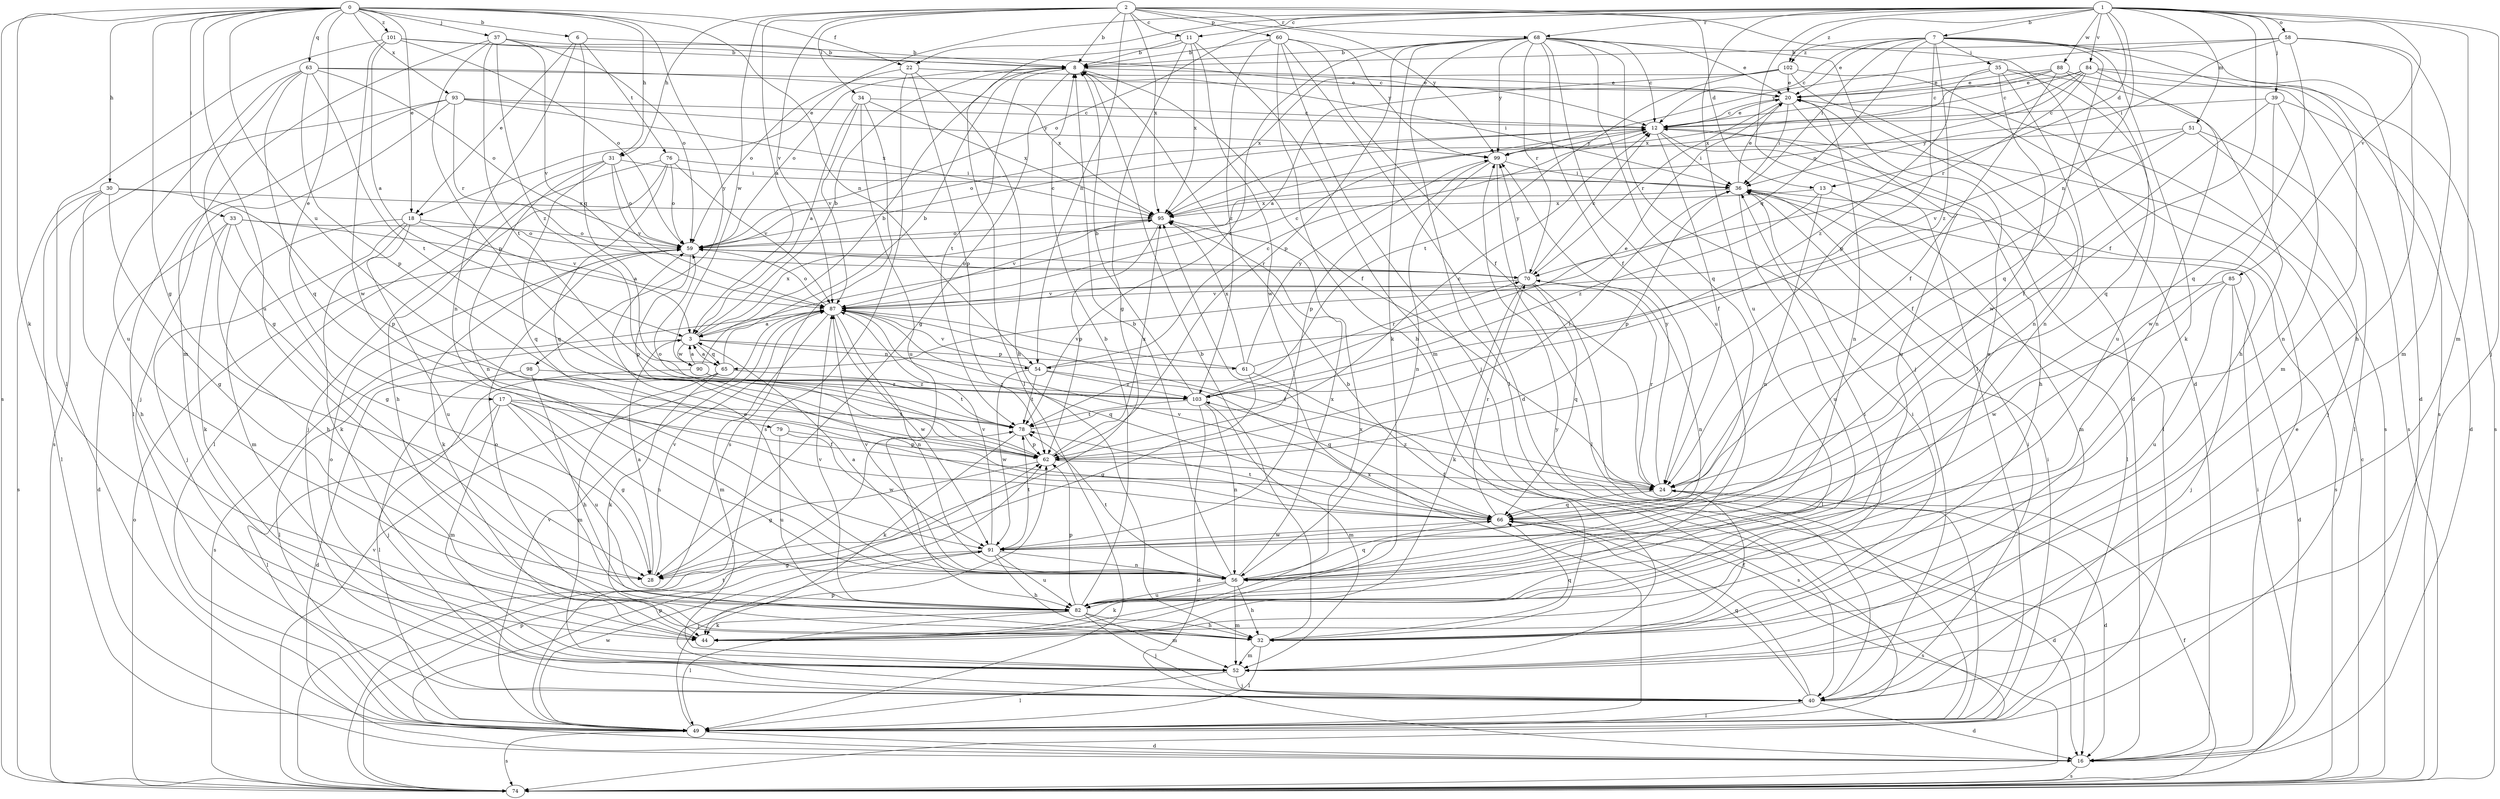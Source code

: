 strict digraph  {
0;
1;
2;
3;
6;
7;
8;
11;
12;
13;
16;
17;
18;
20;
22;
24;
28;
30;
31;
32;
33;
34;
35;
36;
37;
39;
40;
44;
49;
51;
52;
54;
56;
58;
59;
60;
61;
62;
63;
65;
66;
68;
70;
74;
76;
78;
79;
82;
84;
85;
87;
88;
90;
91;
93;
95;
98;
99;
101;
102;
103;
0 -> 6  [label=b];
0 -> 17  [label=e];
0 -> 18  [label=e];
0 -> 22  [label=f];
0 -> 28  [label=g];
0 -> 30  [label=h];
0 -> 31  [label=h];
0 -> 33  [label=i];
0 -> 37  [label=j];
0 -> 44  [label=k];
0 -> 54  [label=n];
0 -> 63  [label=q];
0 -> 74  [label=s];
0 -> 79  [label=u];
0 -> 82  [label=u];
0 -> 93  [label=x];
0 -> 98  [label=y];
0 -> 101  [label=z];
1 -> 7  [label=b];
1 -> 11  [label=c];
1 -> 13  [label=d];
1 -> 18  [label=e];
1 -> 22  [label=f];
1 -> 24  [label=f];
1 -> 39  [label=j];
1 -> 40  [label=j];
1 -> 49  [label=l];
1 -> 51  [label=m];
1 -> 52  [label=m];
1 -> 54  [label=n];
1 -> 58  [label=o];
1 -> 59  [label=o];
1 -> 68  [label=r];
1 -> 82  [label=u];
1 -> 84  [label=v];
1 -> 85  [label=v];
1 -> 88  [label=w];
1 -> 102  [label=z];
2 -> 3  [label=a];
2 -> 8  [label=b];
2 -> 11  [label=c];
2 -> 13  [label=d];
2 -> 16  [label=d];
2 -> 31  [label=h];
2 -> 34  [label=i];
2 -> 54  [label=n];
2 -> 60  [label=p];
2 -> 68  [label=r];
2 -> 87  [label=v];
2 -> 90  [label=w];
2 -> 95  [label=x];
2 -> 99  [label=y];
3 -> 8  [label=b];
3 -> 49  [label=l];
3 -> 54  [label=n];
3 -> 61  [label=p];
3 -> 65  [label=q];
3 -> 90  [label=w];
3 -> 95  [label=x];
6 -> 8  [label=b];
6 -> 18  [label=e];
6 -> 56  [label=n];
6 -> 65  [label=q];
6 -> 76  [label=t];
7 -> 12  [label=c];
7 -> 16  [label=d];
7 -> 20  [label=e];
7 -> 35  [label=i];
7 -> 36  [label=i];
7 -> 44  [label=k];
7 -> 62  [label=p];
7 -> 65  [label=q];
7 -> 66  [label=q];
7 -> 74  [label=s];
7 -> 102  [label=z];
7 -> 103  [label=z];
8 -> 20  [label=e];
8 -> 24  [label=f];
8 -> 28  [label=g];
8 -> 36  [label=i];
8 -> 59  [label=o];
8 -> 78  [label=t];
11 -> 8  [label=b];
11 -> 28  [label=g];
11 -> 49  [label=l];
11 -> 52  [label=m];
11 -> 91  [label=w];
11 -> 95  [label=x];
12 -> 20  [label=e];
12 -> 24  [label=f];
12 -> 32  [label=h];
12 -> 36  [label=i];
12 -> 49  [label=l];
12 -> 59  [label=o];
12 -> 99  [label=y];
13 -> 52  [label=m];
13 -> 56  [label=n];
13 -> 95  [label=x];
13 -> 103  [label=z];
16 -> 20  [label=e];
16 -> 62  [label=p];
16 -> 74  [label=s];
17 -> 24  [label=f];
17 -> 28  [label=g];
17 -> 49  [label=l];
17 -> 52  [label=m];
17 -> 56  [label=n];
17 -> 78  [label=t];
17 -> 82  [label=u];
18 -> 3  [label=a];
18 -> 40  [label=j];
18 -> 44  [label=k];
18 -> 52  [label=m];
18 -> 59  [label=o];
18 -> 82  [label=u];
20 -> 12  [label=c];
20 -> 36  [label=i];
20 -> 56  [label=n];
20 -> 70  [label=r];
20 -> 82  [label=u];
22 -> 20  [label=e];
22 -> 32  [label=h];
22 -> 59  [label=o];
22 -> 62  [label=p];
22 -> 74  [label=s];
24 -> 16  [label=d];
24 -> 66  [label=q];
24 -> 70  [label=r];
24 -> 99  [label=y];
24 -> 103  [label=z];
28 -> 3  [label=a];
28 -> 87  [label=v];
30 -> 28  [label=g];
30 -> 32  [label=h];
30 -> 49  [label=l];
30 -> 62  [label=p];
30 -> 74  [label=s];
30 -> 95  [label=x];
31 -> 36  [label=i];
31 -> 49  [label=l];
31 -> 56  [label=n];
31 -> 59  [label=o];
31 -> 66  [label=q];
31 -> 87  [label=v];
32 -> 8  [label=b];
32 -> 24  [label=f];
32 -> 36  [label=i];
32 -> 49  [label=l];
32 -> 52  [label=m];
32 -> 66  [label=q];
33 -> 16  [label=d];
33 -> 28  [label=g];
33 -> 32  [label=h];
33 -> 44  [label=k];
33 -> 59  [label=o];
33 -> 87  [label=v];
34 -> 3  [label=a];
34 -> 12  [label=c];
34 -> 74  [label=s];
34 -> 82  [label=u];
34 -> 87  [label=v];
34 -> 95  [label=x];
35 -> 20  [label=e];
35 -> 32  [label=h];
35 -> 56  [label=n];
35 -> 82  [label=u];
35 -> 91  [label=w];
35 -> 103  [label=z];
36 -> 20  [label=e];
36 -> 49  [label=l];
36 -> 62  [label=p];
36 -> 74  [label=s];
36 -> 82  [label=u];
36 -> 95  [label=x];
37 -> 8  [label=b];
37 -> 52  [label=m];
37 -> 59  [label=o];
37 -> 62  [label=p];
37 -> 78  [label=t];
37 -> 87  [label=v];
37 -> 103  [label=z];
39 -> 12  [label=c];
39 -> 16  [label=d];
39 -> 24  [label=f];
39 -> 56  [label=n];
39 -> 91  [label=w];
40 -> 8  [label=b];
40 -> 16  [label=d];
40 -> 36  [label=i];
40 -> 49  [label=l];
40 -> 66  [label=q];
40 -> 99  [label=y];
44 -> 36  [label=i];
44 -> 59  [label=o];
44 -> 95  [label=x];
49 -> 16  [label=d];
49 -> 36  [label=i];
49 -> 62  [label=p];
49 -> 74  [label=s];
49 -> 78  [label=t];
49 -> 87  [label=v];
49 -> 91  [label=w];
49 -> 95  [label=x];
51 -> 24  [label=f];
51 -> 40  [label=j];
51 -> 49  [label=l];
51 -> 87  [label=v];
51 -> 99  [label=y];
52 -> 40  [label=j];
52 -> 49  [label=l];
52 -> 59  [label=o];
54 -> 12  [label=c];
54 -> 66  [label=q];
54 -> 78  [label=t];
54 -> 87  [label=v];
54 -> 91  [label=w];
54 -> 103  [label=z];
56 -> 3  [label=a];
56 -> 8  [label=b];
56 -> 32  [label=h];
56 -> 44  [label=k];
56 -> 52  [label=m];
56 -> 59  [label=o];
56 -> 66  [label=q];
56 -> 78  [label=t];
56 -> 82  [label=u];
56 -> 87  [label=v];
56 -> 95  [label=x];
58 -> 8  [label=b];
58 -> 32  [label=h];
58 -> 36  [label=i];
58 -> 52  [label=m];
58 -> 66  [label=q];
58 -> 99  [label=y];
59 -> 12  [label=c];
59 -> 44  [label=k];
59 -> 62  [label=p];
59 -> 70  [label=r];
60 -> 8  [label=b];
60 -> 16  [label=d];
60 -> 24  [label=f];
60 -> 32  [label=h];
60 -> 40  [label=j];
60 -> 99  [label=y];
60 -> 103  [label=z];
61 -> 28  [label=g];
61 -> 70  [label=r];
61 -> 74  [label=s];
61 -> 87  [label=v];
61 -> 95  [label=x];
61 -> 99  [label=y];
62 -> 24  [label=f];
62 -> 28  [label=g];
62 -> 36  [label=i];
62 -> 59  [label=o];
62 -> 95  [label=x];
63 -> 20  [label=e];
63 -> 28  [label=g];
63 -> 59  [label=o];
63 -> 62  [label=p];
63 -> 66  [label=q];
63 -> 78  [label=t];
63 -> 82  [label=u];
63 -> 95  [label=x];
65 -> 3  [label=a];
65 -> 8  [label=b];
65 -> 16  [label=d];
65 -> 44  [label=k];
65 -> 52  [label=m];
65 -> 103  [label=z];
66 -> 16  [label=d];
66 -> 70  [label=r];
66 -> 74  [label=s];
66 -> 78  [label=t];
66 -> 87  [label=v];
66 -> 91  [label=w];
68 -> 8  [label=b];
68 -> 12  [label=c];
68 -> 16  [label=d];
68 -> 20  [label=e];
68 -> 24  [label=f];
68 -> 40  [label=j];
68 -> 44  [label=k];
68 -> 49  [label=l];
68 -> 62  [label=p];
68 -> 66  [label=q];
68 -> 70  [label=r];
68 -> 78  [label=t];
68 -> 82  [label=u];
68 -> 99  [label=y];
70 -> 12  [label=c];
70 -> 44  [label=k];
70 -> 49  [label=l];
70 -> 56  [label=n];
70 -> 59  [label=o];
70 -> 66  [label=q];
70 -> 87  [label=v];
70 -> 99  [label=y];
74 -> 12  [label=c];
74 -> 24  [label=f];
74 -> 36  [label=i];
74 -> 59  [label=o];
74 -> 62  [label=p];
74 -> 87  [label=v];
76 -> 32  [label=h];
76 -> 36  [label=i];
76 -> 40  [label=j];
76 -> 59  [label=o];
76 -> 66  [label=q];
76 -> 87  [label=v];
78 -> 12  [label=c];
78 -> 44  [label=k];
78 -> 62  [label=p];
79 -> 62  [label=p];
79 -> 82  [label=u];
79 -> 91  [label=w];
82 -> 8  [label=b];
82 -> 20  [label=e];
82 -> 32  [label=h];
82 -> 40  [label=j];
82 -> 44  [label=k];
82 -> 49  [label=l];
82 -> 52  [label=m];
82 -> 62  [label=p];
82 -> 87  [label=v];
84 -> 12  [label=c];
84 -> 20  [label=e];
84 -> 52  [label=m];
84 -> 56  [label=n];
84 -> 59  [label=o];
84 -> 70  [label=r];
84 -> 74  [label=s];
84 -> 95  [label=x];
85 -> 16  [label=d];
85 -> 40  [label=j];
85 -> 82  [label=u];
85 -> 87  [label=v];
85 -> 91  [label=w];
87 -> 3  [label=a];
87 -> 12  [label=c];
87 -> 24  [label=f];
87 -> 52  [label=m];
87 -> 56  [label=n];
87 -> 59  [label=o];
87 -> 66  [label=q];
87 -> 74  [label=s];
87 -> 91  [label=w];
88 -> 12  [label=c];
88 -> 20  [label=e];
88 -> 24  [label=f];
88 -> 66  [label=q];
88 -> 74  [label=s];
88 -> 95  [label=x];
90 -> 3  [label=a];
90 -> 8  [label=b];
90 -> 49  [label=l];
90 -> 78  [label=t];
90 -> 103  [label=z];
91 -> 28  [label=g];
91 -> 32  [label=h];
91 -> 40  [label=j];
91 -> 56  [label=n];
91 -> 78  [label=t];
91 -> 82  [label=u];
91 -> 87  [label=v];
93 -> 12  [label=c];
93 -> 40  [label=j];
93 -> 49  [label=l];
93 -> 70  [label=r];
93 -> 74  [label=s];
93 -> 95  [label=x];
93 -> 99  [label=y];
95 -> 59  [label=o];
95 -> 62  [label=p];
95 -> 87  [label=v];
98 -> 32  [label=h];
98 -> 40  [label=j];
98 -> 103  [label=z];
99 -> 36  [label=i];
99 -> 49  [label=l];
99 -> 56  [label=n];
99 -> 62  [label=p];
101 -> 3  [label=a];
101 -> 8  [label=b];
101 -> 12  [label=c];
101 -> 49  [label=l];
101 -> 59  [label=o];
101 -> 91  [label=w];
102 -> 3  [label=a];
102 -> 20  [label=e];
102 -> 56  [label=n];
102 -> 74  [label=s];
102 -> 78  [label=t];
102 -> 95  [label=x];
103 -> 8  [label=b];
103 -> 16  [label=d];
103 -> 20  [label=e];
103 -> 52  [label=m];
103 -> 56  [label=n];
103 -> 78  [label=t];
}
